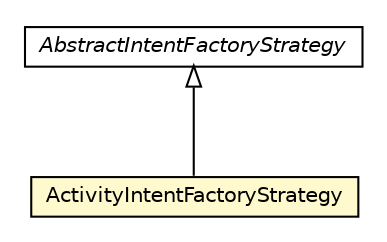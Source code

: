 #!/usr/local/bin/dot
#
# Class diagram 
# Generated by UMLGraph version 5.1 (http://www.umlgraph.org/)
#

digraph G {
	edge [fontname="Helvetica",fontsize=10,labelfontname="Helvetica",labelfontsize=10];
	node [fontname="Helvetica",fontsize=10,shape=plaintext];
	nodesep=0.25;
	ranksep=0.5;
	// org.androidtransfuse.intentFactory.AbstractIntentFactoryStrategy
	c9992 [label=<<table title="org.androidtransfuse.intentFactory.AbstractIntentFactoryStrategy" border="0" cellborder="1" cellspacing="0" cellpadding="2" port="p" href="./AbstractIntentFactoryStrategy.html">
		<tr><td><table border="0" cellspacing="0" cellpadding="1">
<tr><td align="center" balign="center"><font face="Helvetica-Oblique"> AbstractIntentFactoryStrategy </font></td></tr>
		</table></td></tr>
		</table>>, fontname="Helvetica", fontcolor="black", fontsize=10.0];
	// org.androidtransfuse.intentFactory.ActivityIntentFactoryStrategy
	c9993 [label=<<table title="org.androidtransfuse.intentFactory.ActivityIntentFactoryStrategy" border="0" cellborder="1" cellspacing="0" cellpadding="2" port="p" bgcolor="lemonChiffon" href="./ActivityIntentFactoryStrategy.html">
		<tr><td><table border="0" cellspacing="0" cellpadding="1">
<tr><td align="center" balign="center"> ActivityIntentFactoryStrategy </td></tr>
		</table></td></tr>
		</table>>, fontname="Helvetica", fontcolor="black", fontsize=10.0];
	//org.androidtransfuse.intentFactory.ActivityIntentFactoryStrategy extends org.androidtransfuse.intentFactory.AbstractIntentFactoryStrategy
	c9992:p -> c9993:p [dir=back,arrowtail=empty];
}

